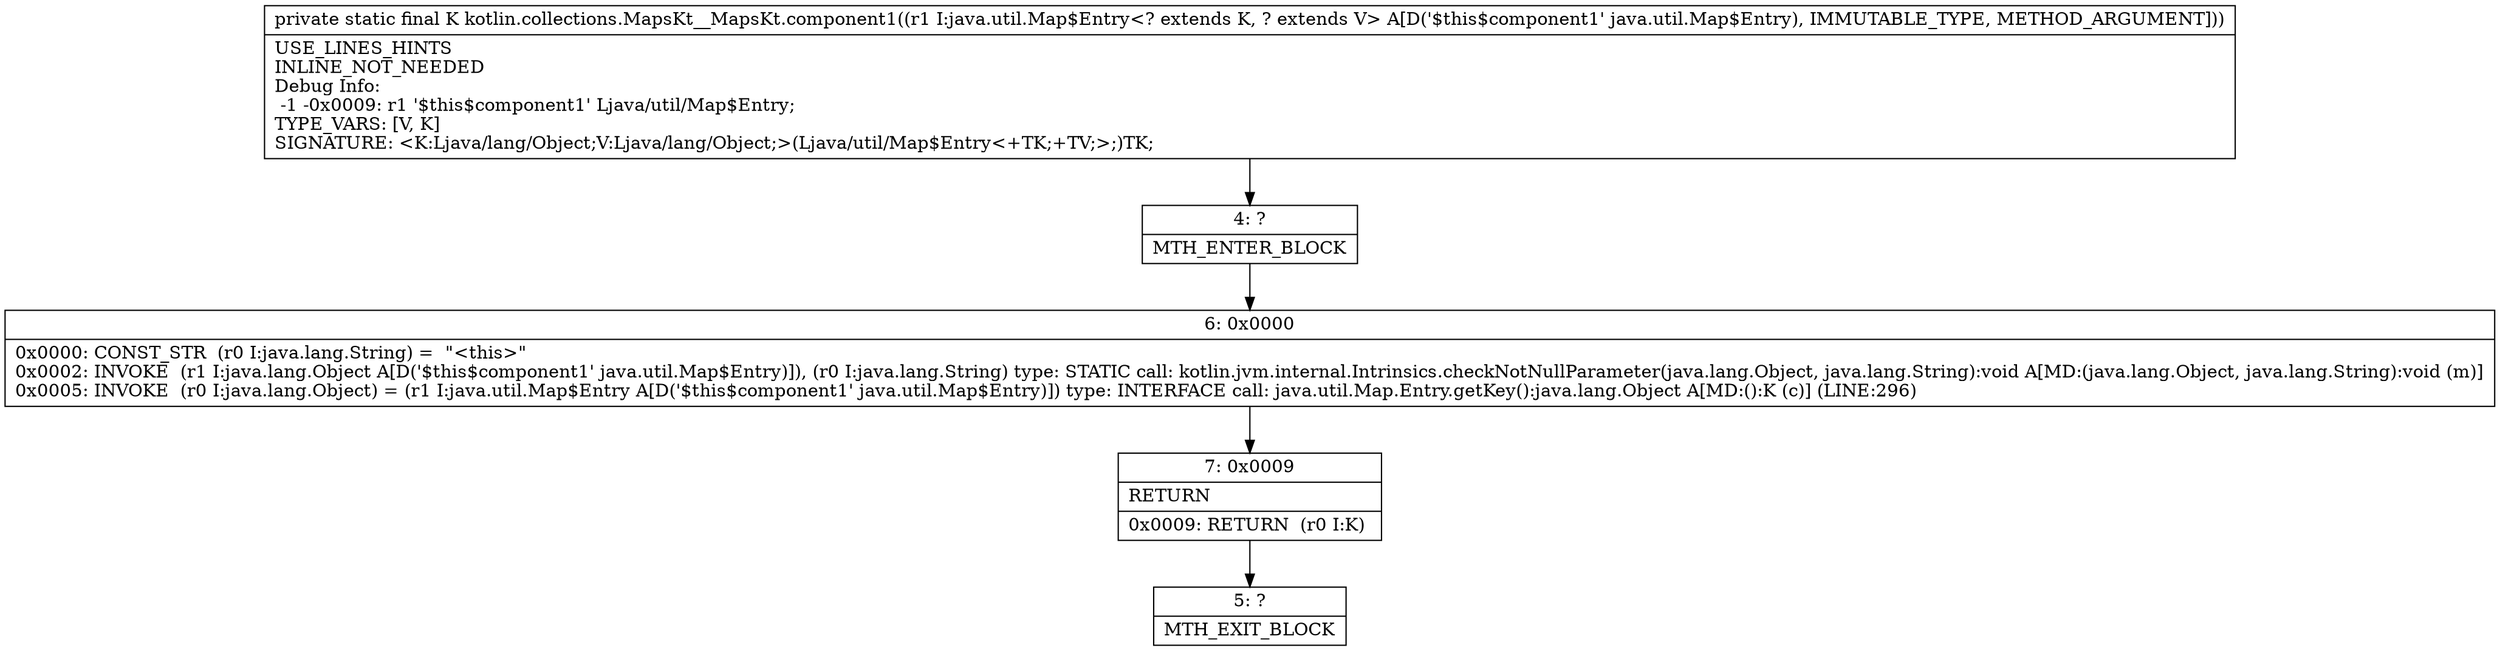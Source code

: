 digraph "CFG forkotlin.collections.MapsKt__MapsKt.component1(Ljava\/util\/Map$Entry;)Ljava\/lang\/Object;" {
Node_4 [shape=record,label="{4\:\ ?|MTH_ENTER_BLOCK\l}"];
Node_6 [shape=record,label="{6\:\ 0x0000|0x0000: CONST_STR  (r0 I:java.lang.String) =  \"\<this\>\" \l0x0002: INVOKE  (r1 I:java.lang.Object A[D('$this$component1' java.util.Map$Entry)]), (r0 I:java.lang.String) type: STATIC call: kotlin.jvm.internal.Intrinsics.checkNotNullParameter(java.lang.Object, java.lang.String):void A[MD:(java.lang.Object, java.lang.String):void (m)]\l0x0005: INVOKE  (r0 I:java.lang.Object) = (r1 I:java.util.Map$Entry A[D('$this$component1' java.util.Map$Entry)]) type: INTERFACE call: java.util.Map.Entry.getKey():java.lang.Object A[MD:():K (c)] (LINE:296)\l}"];
Node_7 [shape=record,label="{7\:\ 0x0009|RETURN\l|0x0009: RETURN  (r0 I:K) \l}"];
Node_5 [shape=record,label="{5\:\ ?|MTH_EXIT_BLOCK\l}"];
MethodNode[shape=record,label="{private static final K kotlin.collections.MapsKt__MapsKt.component1((r1 I:java.util.Map$Entry\<? extends K, ? extends V\> A[D('$this$component1' java.util.Map$Entry), IMMUTABLE_TYPE, METHOD_ARGUMENT]))  | USE_LINES_HINTS\lINLINE_NOT_NEEDED\lDebug Info:\l  \-1 \-0x0009: r1 '$this$component1' Ljava\/util\/Map$Entry;\lTYPE_VARS: [V, K]\lSIGNATURE: \<K:Ljava\/lang\/Object;V:Ljava\/lang\/Object;\>(Ljava\/util\/Map$Entry\<+TK;+TV;\>;)TK;\l}"];
MethodNode -> Node_4;Node_4 -> Node_6;
Node_6 -> Node_7;
Node_7 -> Node_5;
}

